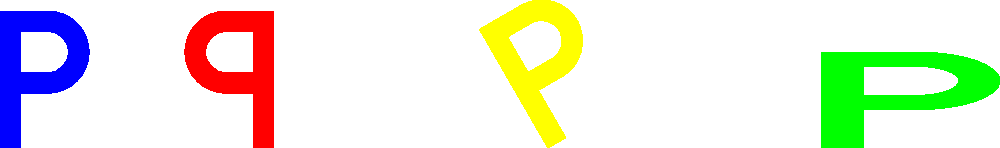 
size(500,0);
real bw=0.15;
real sw=0.2;
real r=0.15;

path outside=(0,0)--(0,1)--
    (bw+sw,1)..(bw+sw+r+bw,1-(r+bw))..(bw+sw,1-2(r+bw))--
    (bw,1-2(r+bw))--(bw,0)--cycle;
path inside=(bw,1-bw-2r)--(bw,1-bw)--
    (bw+sw,1-bw)..(bw+sw+r,1-bw-r)..(bw+sw,1-bw-2r)--cycle;
//fill(new path[] {outside, reverse(inside)},yellow);

path[] P={outside, reverse(inside)};

fill(P,blue);
fill(shift(2,0)*reflect((0,0),(0,1))*P, red);
fill(shift(4,0)*rotate(30)*P, yellow);
fill(shift(6,0)*yscale(0.7)*xscale(2)*P, green);
